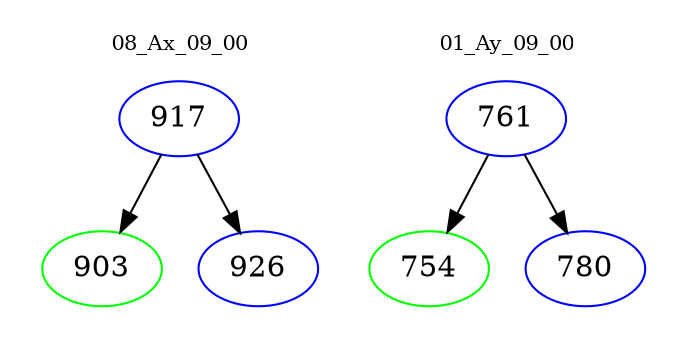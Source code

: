 digraph{
subgraph cluster_0 {
color = white
label = "08_Ax_09_00";
fontsize=10;
T0_917 [label="917", color="blue"]
T0_917 -> T0_903 [color="black"]
T0_903 [label="903", color="green"]
T0_917 -> T0_926 [color="black"]
T0_926 [label="926", color="blue"]
}
subgraph cluster_1 {
color = white
label = "01_Ay_09_00";
fontsize=10;
T1_761 [label="761", color="blue"]
T1_761 -> T1_754 [color="black"]
T1_754 [label="754", color="green"]
T1_761 -> T1_780 [color="black"]
T1_780 [label="780", color="blue"]
}
}
